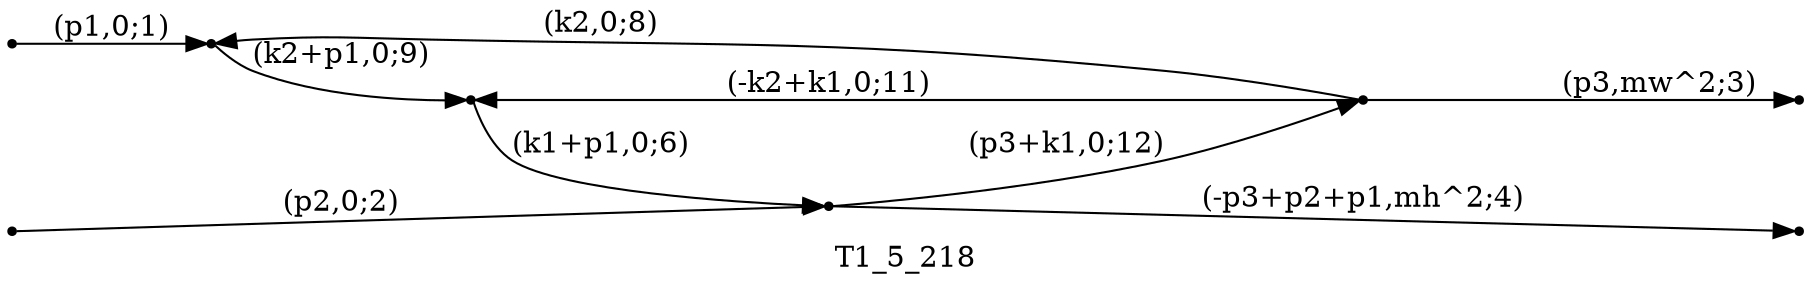 digraph T1_5_218 {
  label="T1_5_218";
  rankdir="LR";
  subgraph edges {
    -1 -> 2 [label="(p1,0;1)"];
    -2 -> 4 [label="(p2,0;2)"];
    3 -> -3 [label="(p3,mw^2;3)"];
    4 -> -4 [label="(-p3+p2+p1,mh^2;4)"];
    1 -> 4 [label="(k1+p1,0;6)"];
    3 -> 2 [label="(k2,0;8)"];
    2 -> 1 [label="(k2+p1,0;9)"];
    3 -> 1 [label="(-k2+k1,0;11)"];
    4 -> 3 [label="(p3+k1,0;12)"];
  }
  subgraph incoming { rank="source"; -1; -2; }
  subgraph outgoing { rank="sink"; -3; -4; }
-4 [shape=point];
-3 [shape=point];
-2 [shape=point];
-1 [shape=point];
1 [shape=point];
2 [shape=point];
3 [shape=point];
4 [shape=point];
}

